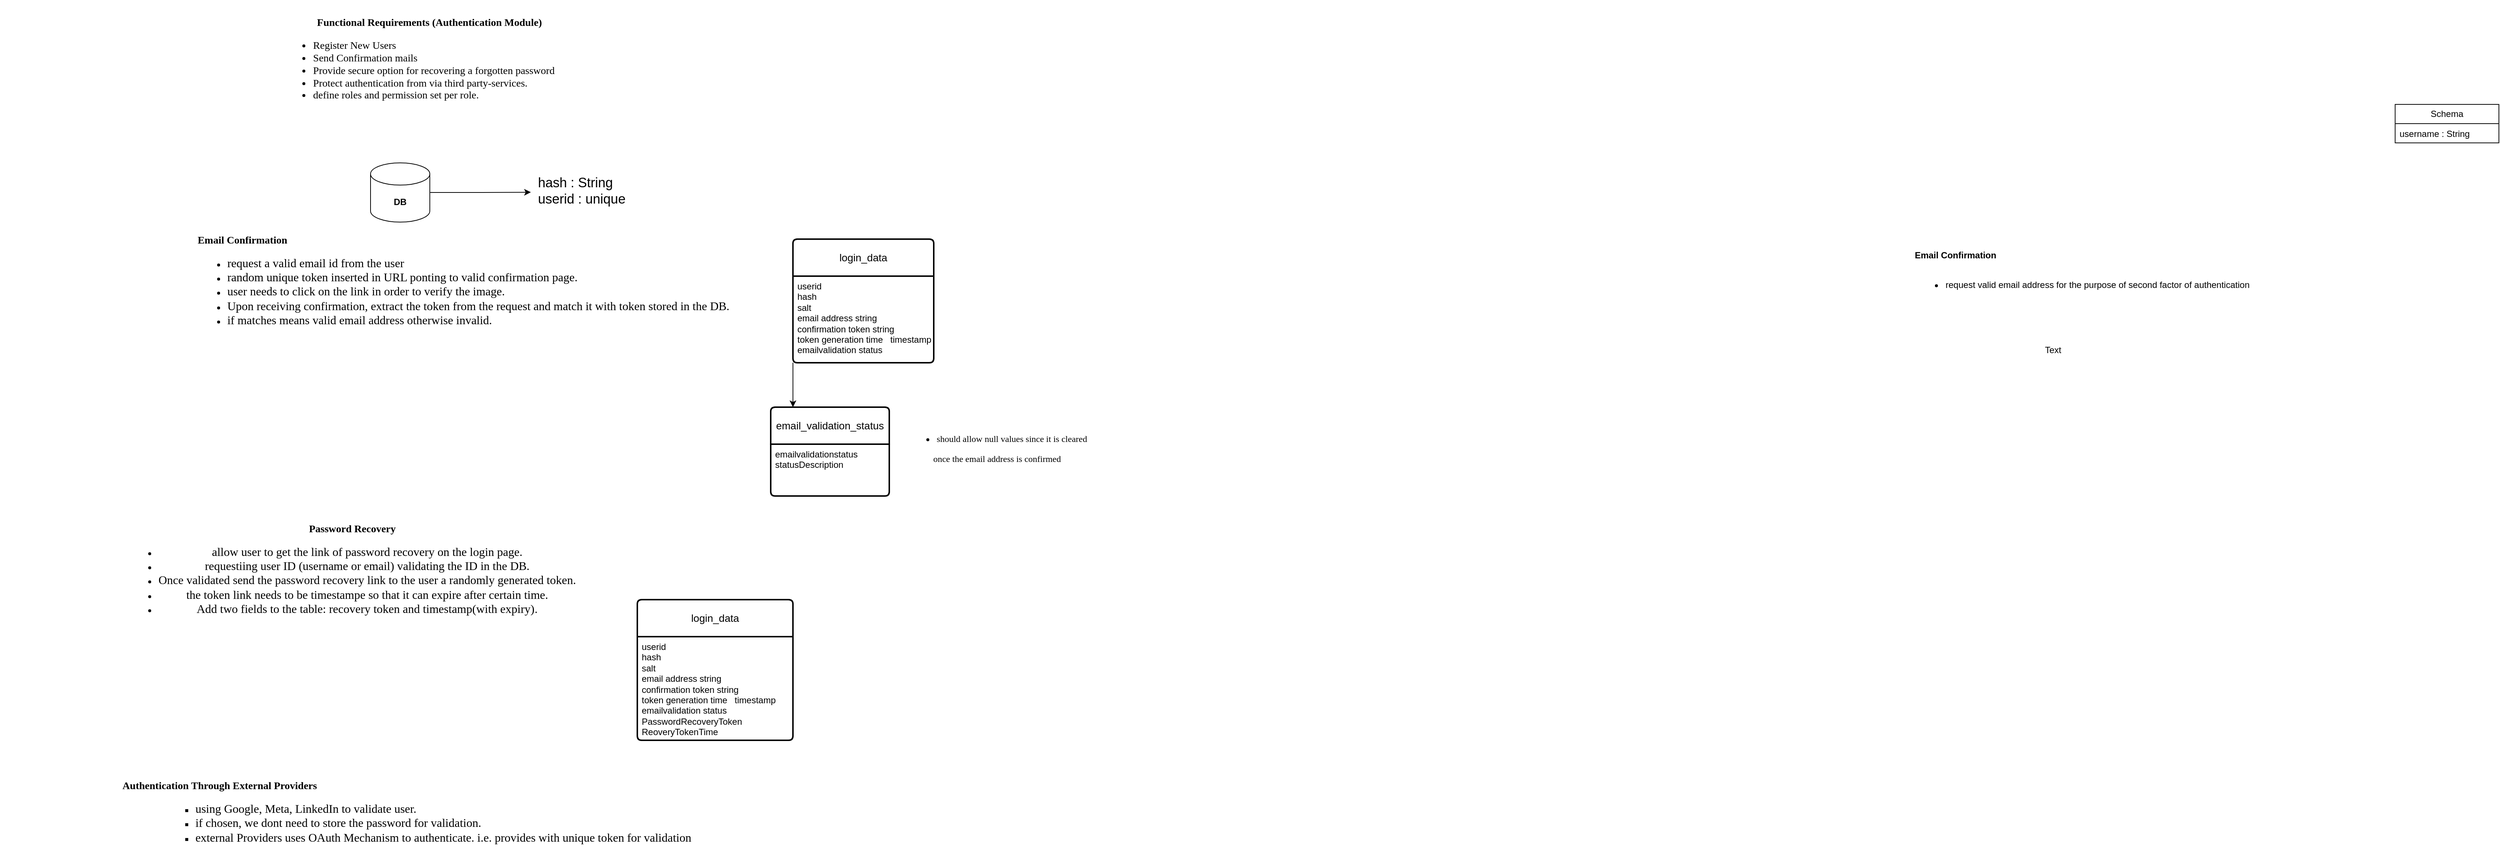 <mxfile version="22.1.3" type="github">
  <diagram name="Page-1" id="uas4u1M-nQL4pKcm8uq2">
    <mxGraphModel dx="4500" dy="598" grid="1" gridSize="10" guides="1" tooltips="1" connect="1" arrows="1" fold="1" page="1" pageScale="1" pageWidth="850" pageHeight="1100" math="0" shadow="0">
      <root>
        <mxCell id="0" />
        <mxCell id="1" parent="0" />
        <mxCell id="85fp8OsPQn2n-JRIOmVz-1" value="&lt;font face=&quot;Comic Sans MS&quot;&gt;&lt;b&gt;&lt;br&gt;&lt;/b&gt;&lt;font style=&quot;font-size: 14px;&quot;&gt;&lt;b&gt;&amp;nbsp; &amp;nbsp; &amp;nbsp; &amp;nbsp; Functional Requirements (Authentication Module)&lt;/b&gt;&lt;br&gt;&lt;ul style=&quot;&quot;&gt;&lt;li style=&quot;text-align: left;&quot;&gt;&lt;font style=&quot;&quot; face=&quot;Comic Sans MS&quot;&gt;&lt;font style=&quot;font-size: 14px;&quot;&gt;Register New Users&lt;/font&gt;&lt;/font&gt;&lt;/li&gt;&lt;li style=&quot;text-align: left;&quot;&gt;&lt;font face=&quot;Comic Sans MS&quot;&gt;&lt;font style=&quot;font-size: 14px;&quot;&gt;Send Confirmation mails&lt;/font&gt;&lt;/font&gt;&lt;/li&gt;&lt;li style=&quot;text-align: left;&quot;&gt;&lt;font face=&quot;Comic Sans MS&quot;&gt;&lt;font style=&quot;font-size: 14px;&quot;&gt;Provide secure option for recovering a forgotten password&lt;/font&gt;&lt;/font&gt;&lt;/li&gt;&lt;li style=&quot;text-align: left;&quot;&gt;&lt;font face=&quot;Comic Sans MS&quot;&gt;&lt;font style=&quot;font-size: 14px;&quot;&gt;Protect authentication from via third party-services.&lt;/font&gt;&lt;/font&gt;&lt;/li&gt;&lt;li style=&quot;text-align: left;&quot;&gt;&lt;font style=&quot;&quot; face=&quot;Comic Sans MS&quot;&gt;&lt;font style=&quot;font-size: 14px;&quot;&gt;define roles and permission set per role.&lt;/font&gt;&lt;/font&gt;&lt;/li&gt;&lt;/ul&gt;&lt;/font&gt;&lt;/font&gt;" style="text;html=1;align=center;verticalAlign=middle;resizable=0;points=[];autosize=1;strokeColor=none;fillColor=none;" vertex="1" parent="1">
          <mxGeometry x="-2310" y="70" width="450" height="160" as="geometry" />
        </mxCell>
        <mxCell id="85fp8OsPQn2n-JRIOmVz-2" value="&lt;b&gt;DB&lt;/b&gt;" style="shape=cylinder3;whiteSpace=wrap;html=1;boundedLbl=1;backgroundOutline=1;size=15;" vertex="1" parent="1">
          <mxGeometry x="-2150" y="290" width="80" height="80" as="geometry" />
        </mxCell>
        <mxCell id="85fp8OsPQn2n-JRIOmVz-4" value="Schema" style="swimlane;fontStyle=0;childLayout=stackLayout;horizontal=1;startSize=26;fillColor=none;horizontalStack=0;resizeParent=1;resizeParentMax=0;resizeLast=0;collapsible=1;marginBottom=0;whiteSpace=wrap;html=1;" vertex="1" parent="1">
          <mxGeometry x="582" y="211" width="140" height="52" as="geometry" />
        </mxCell>
        <mxCell id="85fp8OsPQn2n-JRIOmVz-5" value="username : String" style="text;strokeColor=none;fillColor=none;align=left;verticalAlign=top;spacingLeft=4;spacingRight=4;overflow=hidden;rotatable=0;points=[[0,0.5],[1,0.5]];portConstraint=eastwest;whiteSpace=wrap;html=1;" vertex="1" parent="85fp8OsPQn2n-JRIOmVz-4">
          <mxGeometry y="26" width="140" height="26" as="geometry" />
        </mxCell>
        <mxCell id="85fp8OsPQn2n-JRIOmVz-8" value="&lt;b&gt;Email Confirmation&amp;nbsp;&lt;/b&gt;" style="text;html=1;align=center;verticalAlign=middle;resizable=0;points=[];autosize=1;strokeColor=none;fillColor=none;" vertex="1" parent="1">
          <mxGeometry x="-80" y="400" width="140" height="30" as="geometry" />
        </mxCell>
        <mxCell id="85fp8OsPQn2n-JRIOmVz-9" value="&lt;ul&gt;&lt;li&gt;request valid email address for the purpose of second factor of authentication&lt;/li&gt;&lt;/ul&gt;" style="text;html=1;align=center;verticalAlign=middle;resizable=0;points=[];autosize=1;strokeColor=none;fillColor=none;" vertex="1" parent="1">
          <mxGeometry x="-75" y="430" width="470" height="50" as="geometry" />
        </mxCell>
        <mxCell id="85fp8OsPQn2n-JRIOmVz-12" value="Text" style="text;html=1;align=center;verticalAlign=middle;resizable=0;points=[];autosize=1;strokeColor=none;fillColor=none;" vertex="1" parent="1">
          <mxGeometry x="95" y="528" width="50" height="30" as="geometry" />
        </mxCell>
        <mxCell id="85fp8OsPQn2n-JRIOmVz-6" value="&lt;font style=&quot;font-size: 18px;&quot;&gt;hash : String&lt;br&gt;userid : unique&lt;/font&gt;" style="text;strokeColor=none;fillColor=none;align=left;verticalAlign=top;spacingLeft=4;spacingRight=4;overflow=hidden;rotatable=0;points=[[0,0.5],[1,0.5]];portConstraint=eastwest;whiteSpace=wrap;html=1;" vertex="1" parent="1">
          <mxGeometry x="-1930" y="300" width="160" height="80" as="geometry" />
        </mxCell>
        <mxCell id="85fp8OsPQn2n-JRIOmVz-14" style="edgeStyle=orthogonalEdgeStyle;rounded=0;orthogonalLoop=1;jettySize=auto;html=1;entryX=-0.023;entryY=0.371;entryDx=0;entryDy=0;entryPerimeter=0;" edge="1" parent="1" source="85fp8OsPQn2n-JRIOmVz-2" target="85fp8OsPQn2n-JRIOmVz-6">
          <mxGeometry relative="1" as="geometry" />
        </mxCell>
        <mxCell id="85fp8OsPQn2n-JRIOmVz-15" value="&lt;div style=&quot;text-align: left;&quot;&gt;&lt;span style=&quot;background-color: initial;&quot;&gt;&lt;b&gt;&lt;font style=&quot;font-size: 14px;&quot; face=&quot;Comic Sans MS&quot;&gt;Email Confirmation&lt;/font&gt;&lt;/b&gt;&lt;/span&gt;&lt;/div&gt;&lt;ul&gt;&lt;li style=&quot;text-align: left;&quot;&gt;&lt;font size=&quot;3&quot; face=&quot;Comic Sans MS&quot;&gt;request a valid email id from the user&lt;/font&gt;&lt;/li&gt;&lt;li style=&quot;text-align: left;&quot;&gt;&lt;font size=&quot;3&quot; face=&quot;Comic Sans MS&quot;&gt;random unique token inserted in URL ponting to valid confirmation page.&lt;/font&gt;&lt;/li&gt;&lt;li style=&quot;text-align: left;&quot;&gt;&lt;font size=&quot;3&quot; face=&quot;Comic Sans MS&quot;&gt;user needs to click on the link in order to verify the image.&lt;/font&gt;&lt;/li&gt;&lt;li style=&quot;text-align: left;&quot;&gt;&lt;font size=&quot;3&quot; face=&quot;Comic Sans MS&quot;&gt;Upon receiving confirmation, extract the token from the request and match it with token stored in the DB.&lt;/font&gt;&lt;/li&gt;&lt;li style=&quot;text-align: left;&quot;&gt;&lt;font size=&quot;3&quot; face=&quot;Comic Sans MS&quot;&gt;if matches means valid email address otherwise invalid.&lt;/font&gt;&lt;/li&gt;&lt;/ul&gt;" style="text;html=1;align=center;verticalAlign=middle;resizable=0;points=[];autosize=1;strokeColor=none;fillColor=none;" vertex="1" parent="1">
          <mxGeometry x="-2455" y="380" width="860" height="150" as="geometry" />
        </mxCell>
        <mxCell id="85fp8OsPQn2n-JRIOmVz-16" value="login_data" style="swimlane;childLayout=stackLayout;horizontal=1;startSize=50;horizontalStack=0;rounded=1;fontSize=14;fontStyle=0;strokeWidth=2;resizeParent=0;resizeLast=1;shadow=0;dashed=0;align=center;arcSize=4;whiteSpace=wrap;html=1;" vertex="1" parent="1">
          <mxGeometry x="-1580" y="393" width="190" height="167" as="geometry" />
        </mxCell>
        <mxCell id="85fp8OsPQn2n-JRIOmVz-17" value="userid&lt;br&gt;hash&lt;br&gt;salt&lt;br&gt;email address string&lt;br&gt;confirmation token string&lt;br&gt;token generation time&amp;nbsp; &amp;nbsp;timestamp&lt;br&gt;emailvalidation status" style="align=left;strokeColor=none;fillColor=none;spacingLeft=4;fontSize=12;verticalAlign=top;resizable=0;rotatable=0;part=1;html=1;" vertex="1" parent="85fp8OsPQn2n-JRIOmVz-16">
          <mxGeometry y="50" width="190" height="117" as="geometry" />
        </mxCell>
        <mxCell id="85fp8OsPQn2n-JRIOmVz-21" style="edgeStyle=orthogonalEdgeStyle;rounded=0;orthogonalLoop=1;jettySize=auto;html=1;exitX=0;exitY=1;exitDx=0;exitDy=0;" edge="1" parent="1" source="85fp8OsPQn2n-JRIOmVz-17">
          <mxGeometry relative="1" as="geometry">
            <mxPoint x="-1580" y="620" as="targetPoint" />
          </mxGeometry>
        </mxCell>
        <mxCell id="85fp8OsPQn2n-JRIOmVz-22" value="email_validation_status" style="swimlane;childLayout=stackLayout;horizontal=1;startSize=50;horizontalStack=0;rounded=1;fontSize=14;fontStyle=0;strokeWidth=2;resizeParent=0;resizeLast=1;shadow=0;dashed=0;align=center;arcSize=4;whiteSpace=wrap;html=1;" vertex="1" parent="1">
          <mxGeometry x="-1610" y="620" width="160" height="120" as="geometry" />
        </mxCell>
        <mxCell id="85fp8OsPQn2n-JRIOmVz-23" value="emailvalidationstatus&lt;br&gt;statusDescription" style="align=left;strokeColor=none;fillColor=none;spacingLeft=4;fontSize=12;verticalAlign=top;resizable=0;rotatable=0;part=1;html=1;" vertex="1" parent="85fp8OsPQn2n-JRIOmVz-22">
          <mxGeometry y="50" width="160" height="70" as="geometry" />
        </mxCell>
        <mxCell id="85fp8OsPQn2n-JRIOmVz-24" value="&lt;ul&gt;&lt;li&gt;&lt;font face=&quot;Comic Sans MS&quot;&gt;should allow null values since it is cleared &lt;/font&gt;&lt;/li&gt;&lt;/ul&gt;&lt;font face=&quot;Comic Sans MS&quot;&gt;once the email address is confirmed&lt;/font&gt;" style="text;html=1;align=center;verticalAlign=middle;resizable=0;points=[];autosize=1;strokeColor=none;fillColor=none;" vertex="1" parent="1">
          <mxGeometry x="-1450" y="635" width="290" height="70" as="geometry" />
        </mxCell>
        <mxCell id="85fp8OsPQn2n-JRIOmVz-25" value="&lt;b&gt;&lt;font style=&quot;font-size: 14px;&quot; face=&quot;Comic Sans MS&quot;&gt;Password Recovery&lt;br&gt;&lt;/font&gt;&lt;/b&gt;&lt;ul&gt;&lt;li&gt;&lt;font size=&quot;3&quot; face=&quot;Comic Sans MS&quot;&gt;allow user to get the link of password recovery on the login page.&lt;/font&gt;&lt;/li&gt;&lt;li&gt;&lt;font size=&quot;3&quot; face=&quot;Comic Sans MS&quot;&gt;requestiing user ID (username or email) validating the ID in the DB.&lt;/font&gt;&lt;/li&gt;&lt;li&gt;&lt;font size=&quot;3&quot; face=&quot;Comic Sans MS&quot;&gt;Once validated send the password recovery link to the user a randomly generated token.&lt;/font&gt;&lt;/li&gt;&lt;li&gt;&lt;font size=&quot;3&quot; face=&quot;Comic Sans MS&quot;&gt;the token link needs to be timestampe so that it can expire after certain time.&lt;/font&gt;&lt;/li&gt;&lt;li&gt;&lt;font size=&quot;3&quot;&gt;&lt;font face=&quot;Comic Sans MS&quot;&gt;Add two fields to the table: recovery token and timestamp(with expiry)&lt;/font&gt;.&lt;/font&gt;&lt;/li&gt;&lt;/ul&gt;" style="text;html=1;align=center;verticalAlign=middle;resizable=0;points=[];autosize=1;strokeColor=none;fillColor=none;" vertex="1" parent="1">
          <mxGeometry x="-2535" y="770" width="720" height="150" as="geometry" />
        </mxCell>
        <mxCell id="85fp8OsPQn2n-JRIOmVz-26" value="login_data" style="swimlane;childLayout=stackLayout;horizontal=1;startSize=50;horizontalStack=0;rounded=1;fontSize=14;fontStyle=0;strokeWidth=2;resizeParent=0;resizeLast=1;shadow=0;dashed=0;align=center;arcSize=4;whiteSpace=wrap;html=1;" vertex="1" parent="1">
          <mxGeometry x="-1790" y="880" width="210" height="190" as="geometry" />
        </mxCell>
        <mxCell id="85fp8OsPQn2n-JRIOmVz-27" value="userid&lt;br&gt;hash&lt;br&gt;salt&lt;br&gt;email address string&lt;br&gt;confirmation token string&lt;br&gt;token generation time&amp;nbsp; &amp;nbsp;timestamp&lt;br&gt;emailvalidation status&lt;br&gt;PasswordRecoveryToken&lt;br&gt;ReoveryTokenTime" style="align=left;strokeColor=none;fillColor=none;spacingLeft=4;fontSize=12;verticalAlign=top;resizable=0;rotatable=0;part=1;html=1;" vertex="1" parent="85fp8OsPQn2n-JRIOmVz-26">
          <mxGeometry y="50" width="210" height="140" as="geometry" />
        </mxCell>
        <mxCell id="85fp8OsPQn2n-JRIOmVz-29" value="&lt;div style=&quot;text-align: left;&quot;&gt;&lt;b style=&quot;background-color: initial;&quot;&gt;&lt;font style=&quot;font-size: 14px;&quot; face=&quot;Comic Sans MS&quot;&gt;&amp;nbsp; &amp;nbsp; &amp;nbsp; &amp;nbsp; &amp;nbsp; &amp;nbsp; &amp;nbsp; &amp;nbsp; &amp;nbsp; &amp;nbsp; &amp;nbsp; &amp;nbsp; &amp;nbsp; &amp;nbsp; &amp;nbsp;Authentication Through External Providers&lt;/font&gt;&lt;/b&gt;&lt;/div&gt;&lt;ul style=&quot;&quot;&gt;&lt;ul style=&quot;&quot;&gt;&lt;ul style=&quot;&quot;&gt;&lt;ul style=&quot;&quot;&gt;&lt;ul style=&quot;&quot;&gt;&lt;li style=&quot;text-align: left;&quot;&gt;&lt;font size=&quot;3&quot; face=&quot;Comic Sans MS&quot;&gt;using Google, Meta, LinkedIn to validate user.&lt;/font&gt;&lt;/li&gt;&lt;li style=&quot;text-align: left;&quot;&gt;&lt;font size=&quot;3&quot; face=&quot;Comic Sans MS&quot;&gt;if chosen, we dont need to store the password for validation.&lt;/font&gt;&lt;/li&gt;&lt;li style=&quot;text-align: left;&quot;&gt;&lt;font size=&quot;3&quot;&gt;&lt;font face=&quot;Comic Sans MS&quot;&gt;external Providers uses OAuth Mechanism to authenticate. i.e. provides with unique token for validation&lt;/font&gt;&amp;nbsp;&lt;/font&gt;&lt;/li&gt;&lt;/ul&gt;&lt;/ul&gt;&lt;/ul&gt;&lt;/ul&gt;&lt;/ul&gt;" style="text;html=1;align=center;verticalAlign=middle;resizable=0;points=[];autosize=1;strokeColor=none;fillColor=none;" vertex="1" parent="1">
          <mxGeometry x="-2650" y="1118" width="1000" height="110" as="geometry" />
        </mxCell>
      </root>
    </mxGraphModel>
  </diagram>
</mxfile>
